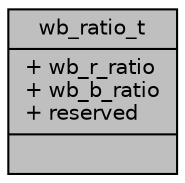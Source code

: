 digraph "wb_ratio_t"
{
 // INTERACTIVE_SVG=YES
 // LATEX_PDF_SIZE
  bgcolor="transparent";
  edge [fontname="Helvetica",fontsize="10",labelfontname="Helvetica",labelfontsize="10"];
  node [fontname="Helvetica",fontsize="10",shape=record];
  Node1 [label="{wb_ratio_t\n|+ wb_r_ratio\l+ wb_b_ratio\l+ reserved\l|}",height=0.2,width=0.4,color="black", fillcolor="grey75", style="filled", fontcolor="black",tooltip="Description of WB ratio."];
}
